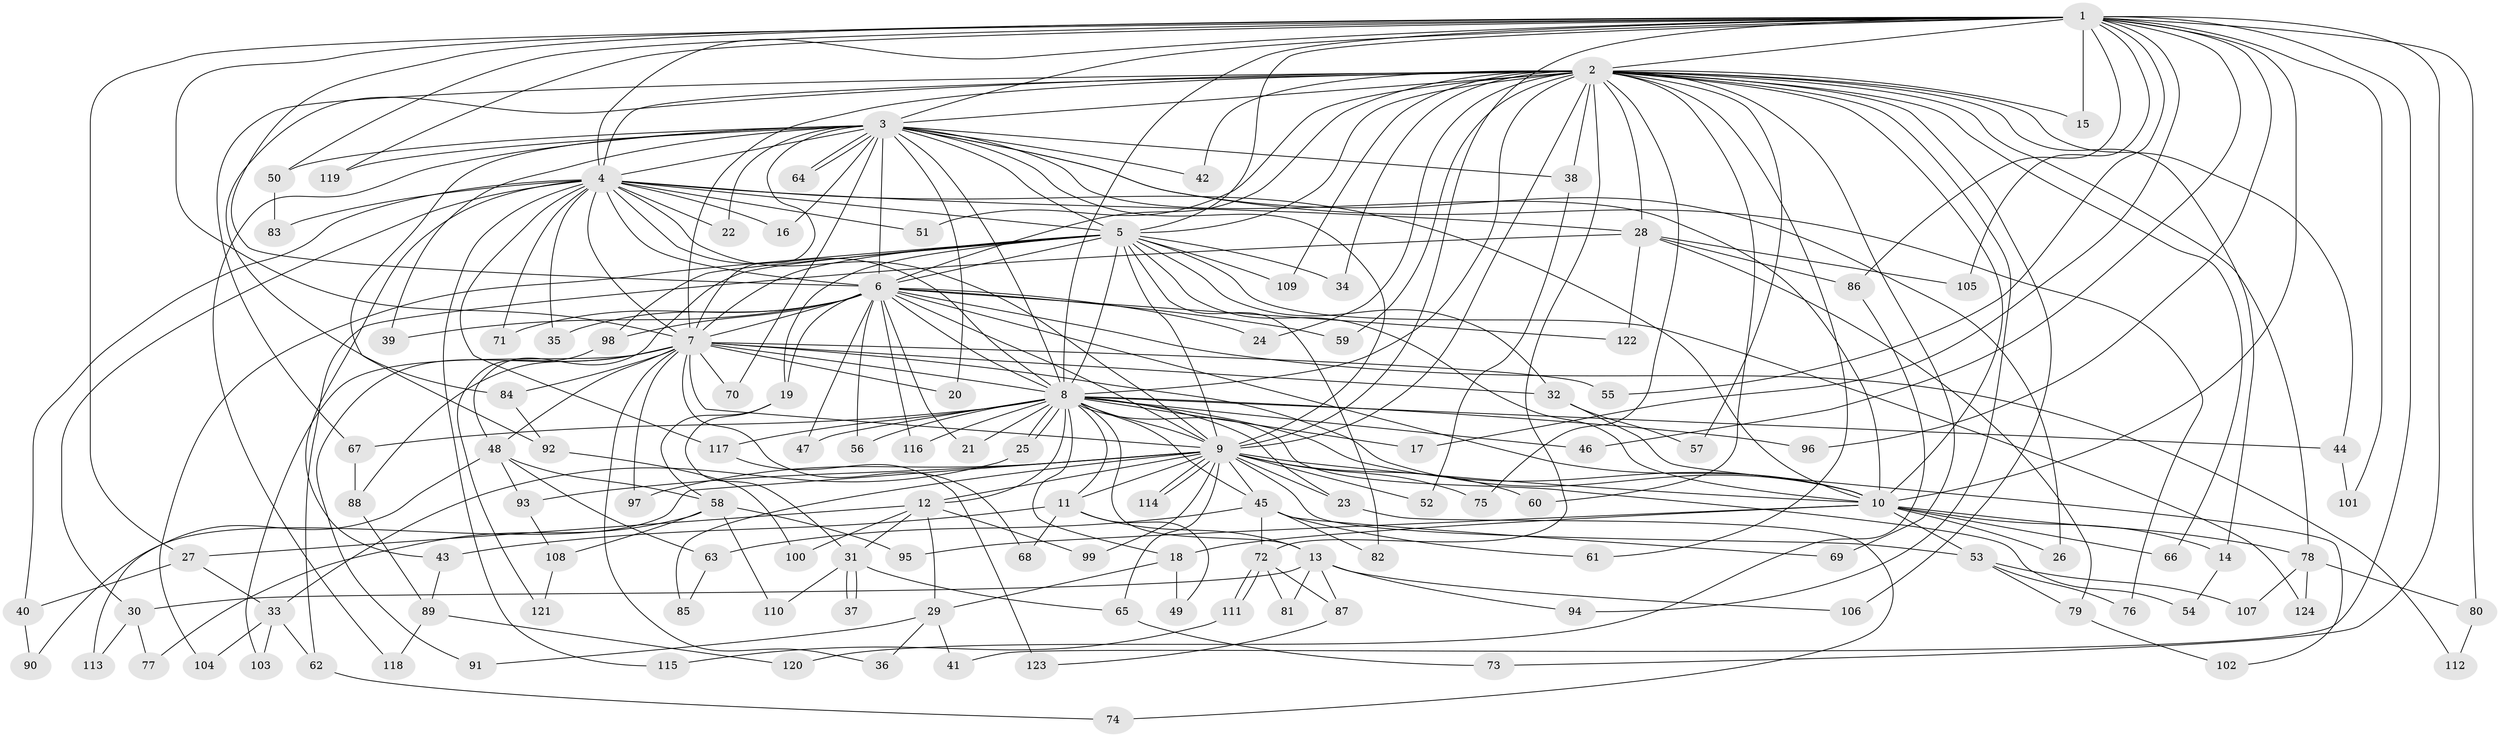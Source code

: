 // Generated by graph-tools (version 1.1) at 2025/49/03/09/25 03:49:38]
// undirected, 124 vertices, 273 edges
graph export_dot {
graph [start="1"]
  node [color=gray90,style=filled];
  1;
  2;
  3;
  4;
  5;
  6;
  7;
  8;
  9;
  10;
  11;
  12;
  13;
  14;
  15;
  16;
  17;
  18;
  19;
  20;
  21;
  22;
  23;
  24;
  25;
  26;
  27;
  28;
  29;
  30;
  31;
  32;
  33;
  34;
  35;
  36;
  37;
  38;
  39;
  40;
  41;
  42;
  43;
  44;
  45;
  46;
  47;
  48;
  49;
  50;
  51;
  52;
  53;
  54;
  55;
  56;
  57;
  58;
  59;
  60;
  61;
  62;
  63;
  64;
  65;
  66;
  67;
  68;
  69;
  70;
  71;
  72;
  73;
  74;
  75;
  76;
  77;
  78;
  79;
  80;
  81;
  82;
  83;
  84;
  85;
  86;
  87;
  88;
  89;
  90;
  91;
  92;
  93;
  94;
  95;
  96;
  97;
  98;
  99;
  100;
  101;
  102;
  103;
  104;
  105;
  106;
  107;
  108;
  109;
  110;
  111;
  112;
  113;
  114;
  115;
  116;
  117;
  118;
  119;
  120;
  121;
  122;
  123;
  124;
  1 -- 2;
  1 -- 3;
  1 -- 4;
  1 -- 5;
  1 -- 6;
  1 -- 7;
  1 -- 8;
  1 -- 9;
  1 -- 10;
  1 -- 15;
  1 -- 17;
  1 -- 27;
  1 -- 41;
  1 -- 46;
  1 -- 50;
  1 -- 55;
  1 -- 73;
  1 -- 80;
  1 -- 86;
  1 -- 96;
  1 -- 101;
  1 -- 105;
  1 -- 119;
  2 -- 3;
  2 -- 4;
  2 -- 5;
  2 -- 6;
  2 -- 7;
  2 -- 8;
  2 -- 9;
  2 -- 10;
  2 -- 14;
  2 -- 15;
  2 -- 24;
  2 -- 28;
  2 -- 34;
  2 -- 38;
  2 -- 42;
  2 -- 44;
  2 -- 51;
  2 -- 57;
  2 -- 59;
  2 -- 60;
  2 -- 61;
  2 -- 66;
  2 -- 67;
  2 -- 69;
  2 -- 72;
  2 -- 75;
  2 -- 78;
  2 -- 84;
  2 -- 94;
  2 -- 106;
  2 -- 109;
  3 -- 4;
  3 -- 5;
  3 -- 6;
  3 -- 7;
  3 -- 8;
  3 -- 9;
  3 -- 10;
  3 -- 16;
  3 -- 20;
  3 -- 22;
  3 -- 26;
  3 -- 38;
  3 -- 39;
  3 -- 42;
  3 -- 50;
  3 -- 64;
  3 -- 64;
  3 -- 70;
  3 -- 76;
  3 -- 92;
  3 -- 118;
  3 -- 119;
  4 -- 5;
  4 -- 6;
  4 -- 7;
  4 -- 8;
  4 -- 9;
  4 -- 10;
  4 -- 16;
  4 -- 22;
  4 -- 28;
  4 -- 30;
  4 -- 35;
  4 -- 40;
  4 -- 43;
  4 -- 51;
  4 -- 71;
  4 -- 83;
  4 -- 115;
  4 -- 117;
  5 -- 6;
  5 -- 7;
  5 -- 8;
  5 -- 9;
  5 -- 10;
  5 -- 19;
  5 -- 32;
  5 -- 34;
  5 -- 48;
  5 -- 82;
  5 -- 98;
  5 -- 104;
  5 -- 109;
  5 -- 124;
  6 -- 7;
  6 -- 8;
  6 -- 9;
  6 -- 10;
  6 -- 19;
  6 -- 21;
  6 -- 24;
  6 -- 35;
  6 -- 39;
  6 -- 47;
  6 -- 56;
  6 -- 59;
  6 -- 71;
  6 -- 98;
  6 -- 112;
  6 -- 116;
  6 -- 122;
  7 -- 8;
  7 -- 9;
  7 -- 10;
  7 -- 20;
  7 -- 32;
  7 -- 36;
  7 -- 48;
  7 -- 55;
  7 -- 68;
  7 -- 70;
  7 -- 84;
  7 -- 88;
  7 -- 91;
  7 -- 97;
  7 -- 103;
  8 -- 9;
  8 -- 10;
  8 -- 11;
  8 -- 12;
  8 -- 13;
  8 -- 17;
  8 -- 18;
  8 -- 21;
  8 -- 23;
  8 -- 25;
  8 -- 25;
  8 -- 44;
  8 -- 45;
  8 -- 46;
  8 -- 47;
  8 -- 54;
  8 -- 56;
  8 -- 67;
  8 -- 96;
  8 -- 116;
  8 -- 117;
  9 -- 10;
  9 -- 11;
  9 -- 12;
  9 -- 23;
  9 -- 45;
  9 -- 52;
  9 -- 53;
  9 -- 60;
  9 -- 65;
  9 -- 75;
  9 -- 85;
  9 -- 90;
  9 -- 93;
  9 -- 97;
  9 -- 99;
  9 -- 114;
  9 -- 114;
  10 -- 14;
  10 -- 18;
  10 -- 26;
  10 -- 53;
  10 -- 66;
  10 -- 78;
  10 -- 95;
  11 -- 13;
  11 -- 43;
  11 -- 49;
  11 -- 68;
  12 -- 27;
  12 -- 29;
  12 -- 31;
  12 -- 99;
  12 -- 100;
  13 -- 30;
  13 -- 81;
  13 -- 87;
  13 -- 94;
  13 -- 106;
  14 -- 54;
  18 -- 29;
  18 -- 49;
  19 -- 31;
  19 -- 58;
  23 -- 74;
  25 -- 33;
  27 -- 33;
  27 -- 40;
  28 -- 62;
  28 -- 79;
  28 -- 86;
  28 -- 105;
  28 -- 122;
  29 -- 36;
  29 -- 41;
  29 -- 91;
  30 -- 77;
  30 -- 113;
  31 -- 37;
  31 -- 37;
  31 -- 65;
  31 -- 110;
  32 -- 57;
  32 -- 102;
  33 -- 62;
  33 -- 103;
  33 -- 104;
  38 -- 52;
  40 -- 90;
  43 -- 89;
  44 -- 101;
  45 -- 61;
  45 -- 63;
  45 -- 69;
  45 -- 72;
  45 -- 82;
  48 -- 58;
  48 -- 63;
  48 -- 93;
  48 -- 113;
  50 -- 83;
  53 -- 76;
  53 -- 79;
  53 -- 107;
  58 -- 77;
  58 -- 95;
  58 -- 108;
  58 -- 110;
  62 -- 74;
  63 -- 85;
  65 -- 73;
  67 -- 88;
  72 -- 81;
  72 -- 87;
  72 -- 111;
  72 -- 111;
  78 -- 80;
  78 -- 107;
  78 -- 124;
  79 -- 102;
  80 -- 112;
  84 -- 92;
  86 -- 120;
  87 -- 123;
  88 -- 89;
  89 -- 118;
  89 -- 120;
  92 -- 100;
  93 -- 108;
  98 -- 121;
  108 -- 121;
  111 -- 115;
  117 -- 123;
}
